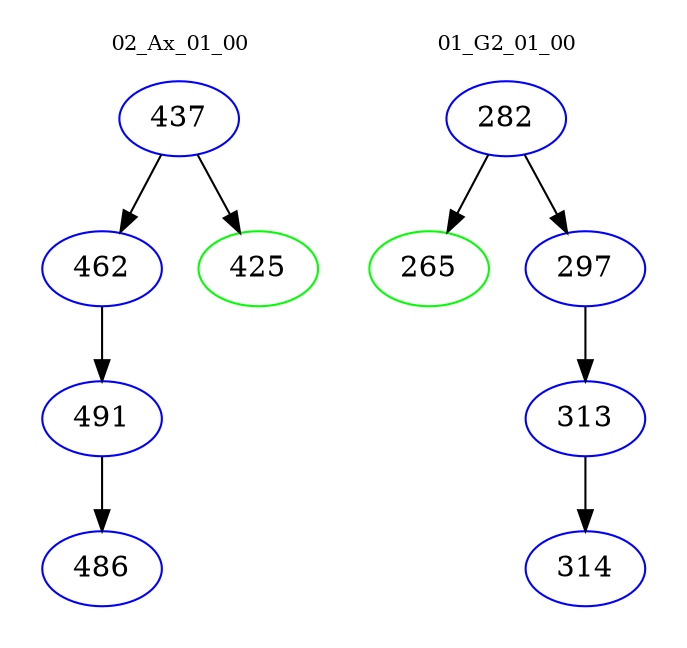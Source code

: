 digraph{
subgraph cluster_0 {
color = white
label = "02_Ax_01_00";
fontsize=10;
T0_437 [label="437", color="blue"]
T0_437 -> T0_462 [color="black"]
T0_462 [label="462", color="blue"]
T0_462 -> T0_491 [color="black"]
T0_491 [label="491", color="blue"]
T0_491 -> T0_486 [color="black"]
T0_486 [label="486", color="blue"]
T0_437 -> T0_425 [color="black"]
T0_425 [label="425", color="green"]
}
subgraph cluster_1 {
color = white
label = "01_G2_01_00";
fontsize=10;
T1_282 [label="282", color="blue"]
T1_282 -> T1_265 [color="black"]
T1_265 [label="265", color="green"]
T1_282 -> T1_297 [color="black"]
T1_297 [label="297", color="blue"]
T1_297 -> T1_313 [color="black"]
T1_313 [label="313", color="blue"]
T1_313 -> T1_314 [color="black"]
T1_314 [label="314", color="blue"]
}
}
